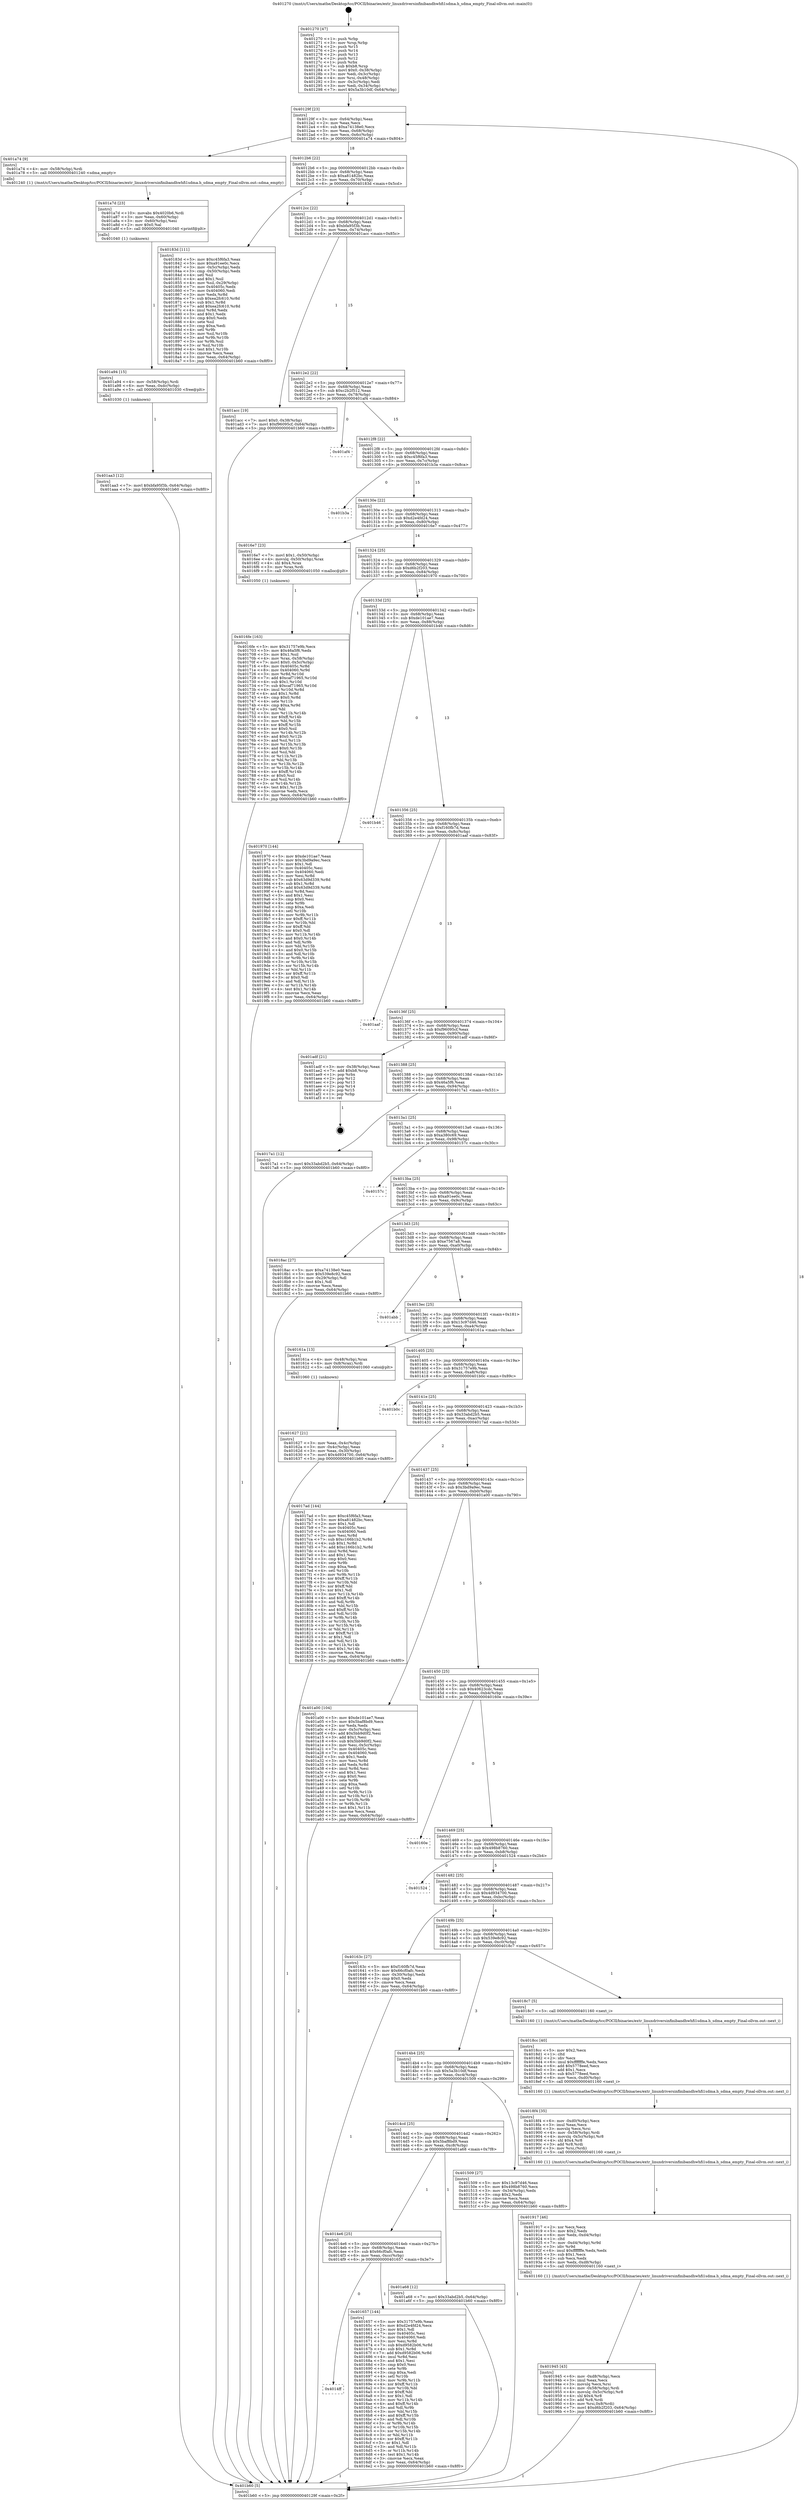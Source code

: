 digraph "0x401270" {
  label = "0x401270 (/mnt/c/Users/mathe/Desktop/tcc/POCII/binaries/extr_linuxdriversinfinibandhwhfi1sdma.h_sdma_empty_Final-ollvm.out::main(0))"
  labelloc = "t"
  node[shape=record]

  Entry [label="",width=0.3,height=0.3,shape=circle,fillcolor=black,style=filled]
  "0x40129f" [label="{
     0x40129f [23]\l
     | [instrs]\l
     &nbsp;&nbsp;0x40129f \<+3\>: mov -0x64(%rbp),%eax\l
     &nbsp;&nbsp;0x4012a2 \<+2\>: mov %eax,%ecx\l
     &nbsp;&nbsp;0x4012a4 \<+6\>: sub $0xa74138e0,%ecx\l
     &nbsp;&nbsp;0x4012aa \<+3\>: mov %eax,-0x68(%rbp)\l
     &nbsp;&nbsp;0x4012ad \<+3\>: mov %ecx,-0x6c(%rbp)\l
     &nbsp;&nbsp;0x4012b0 \<+6\>: je 0000000000401a74 \<main+0x804\>\l
  }"]
  "0x401a74" [label="{
     0x401a74 [9]\l
     | [instrs]\l
     &nbsp;&nbsp;0x401a74 \<+4\>: mov -0x58(%rbp),%rdi\l
     &nbsp;&nbsp;0x401a78 \<+5\>: call 0000000000401240 \<sdma_empty\>\l
     | [calls]\l
     &nbsp;&nbsp;0x401240 \{1\} (/mnt/c/Users/mathe/Desktop/tcc/POCII/binaries/extr_linuxdriversinfinibandhwhfi1sdma.h_sdma_empty_Final-ollvm.out::sdma_empty)\l
  }"]
  "0x4012b6" [label="{
     0x4012b6 [22]\l
     | [instrs]\l
     &nbsp;&nbsp;0x4012b6 \<+5\>: jmp 00000000004012bb \<main+0x4b\>\l
     &nbsp;&nbsp;0x4012bb \<+3\>: mov -0x68(%rbp),%eax\l
     &nbsp;&nbsp;0x4012be \<+5\>: sub $0xa81482bc,%eax\l
     &nbsp;&nbsp;0x4012c3 \<+3\>: mov %eax,-0x70(%rbp)\l
     &nbsp;&nbsp;0x4012c6 \<+6\>: je 000000000040183d \<main+0x5cd\>\l
  }"]
  Exit [label="",width=0.3,height=0.3,shape=circle,fillcolor=black,style=filled,peripheries=2]
  "0x40183d" [label="{
     0x40183d [111]\l
     | [instrs]\l
     &nbsp;&nbsp;0x40183d \<+5\>: mov $0xc45f6fa3,%eax\l
     &nbsp;&nbsp;0x401842 \<+5\>: mov $0xa91ee0c,%ecx\l
     &nbsp;&nbsp;0x401847 \<+3\>: mov -0x5c(%rbp),%edx\l
     &nbsp;&nbsp;0x40184a \<+3\>: cmp -0x50(%rbp),%edx\l
     &nbsp;&nbsp;0x40184d \<+4\>: setl %sil\l
     &nbsp;&nbsp;0x401851 \<+4\>: and $0x1,%sil\l
     &nbsp;&nbsp;0x401855 \<+4\>: mov %sil,-0x29(%rbp)\l
     &nbsp;&nbsp;0x401859 \<+7\>: mov 0x40405c,%edx\l
     &nbsp;&nbsp;0x401860 \<+7\>: mov 0x404060,%edi\l
     &nbsp;&nbsp;0x401867 \<+3\>: mov %edx,%r8d\l
     &nbsp;&nbsp;0x40186a \<+7\>: sub $0xea2fc610,%r8d\l
     &nbsp;&nbsp;0x401871 \<+4\>: sub $0x1,%r8d\l
     &nbsp;&nbsp;0x401875 \<+7\>: add $0xea2fc610,%r8d\l
     &nbsp;&nbsp;0x40187c \<+4\>: imul %r8d,%edx\l
     &nbsp;&nbsp;0x401880 \<+3\>: and $0x1,%edx\l
     &nbsp;&nbsp;0x401883 \<+3\>: cmp $0x0,%edx\l
     &nbsp;&nbsp;0x401886 \<+4\>: sete %sil\l
     &nbsp;&nbsp;0x40188a \<+3\>: cmp $0xa,%edi\l
     &nbsp;&nbsp;0x40188d \<+4\>: setl %r9b\l
     &nbsp;&nbsp;0x401891 \<+3\>: mov %sil,%r10b\l
     &nbsp;&nbsp;0x401894 \<+3\>: and %r9b,%r10b\l
     &nbsp;&nbsp;0x401897 \<+3\>: xor %r9b,%sil\l
     &nbsp;&nbsp;0x40189a \<+3\>: or %sil,%r10b\l
     &nbsp;&nbsp;0x40189d \<+4\>: test $0x1,%r10b\l
     &nbsp;&nbsp;0x4018a1 \<+3\>: cmovne %ecx,%eax\l
     &nbsp;&nbsp;0x4018a4 \<+3\>: mov %eax,-0x64(%rbp)\l
     &nbsp;&nbsp;0x4018a7 \<+5\>: jmp 0000000000401b60 \<main+0x8f0\>\l
  }"]
  "0x4012cc" [label="{
     0x4012cc [22]\l
     | [instrs]\l
     &nbsp;&nbsp;0x4012cc \<+5\>: jmp 00000000004012d1 \<main+0x61\>\l
     &nbsp;&nbsp;0x4012d1 \<+3\>: mov -0x68(%rbp),%eax\l
     &nbsp;&nbsp;0x4012d4 \<+5\>: sub $0xbfa95f3b,%eax\l
     &nbsp;&nbsp;0x4012d9 \<+3\>: mov %eax,-0x74(%rbp)\l
     &nbsp;&nbsp;0x4012dc \<+6\>: je 0000000000401acc \<main+0x85c\>\l
  }"]
  "0x401aa3" [label="{
     0x401aa3 [12]\l
     | [instrs]\l
     &nbsp;&nbsp;0x401aa3 \<+7\>: movl $0xbfa95f3b,-0x64(%rbp)\l
     &nbsp;&nbsp;0x401aaa \<+5\>: jmp 0000000000401b60 \<main+0x8f0\>\l
  }"]
  "0x401acc" [label="{
     0x401acc [19]\l
     | [instrs]\l
     &nbsp;&nbsp;0x401acc \<+7\>: movl $0x0,-0x38(%rbp)\l
     &nbsp;&nbsp;0x401ad3 \<+7\>: movl $0xf96095cf,-0x64(%rbp)\l
     &nbsp;&nbsp;0x401ada \<+5\>: jmp 0000000000401b60 \<main+0x8f0\>\l
  }"]
  "0x4012e2" [label="{
     0x4012e2 [22]\l
     | [instrs]\l
     &nbsp;&nbsp;0x4012e2 \<+5\>: jmp 00000000004012e7 \<main+0x77\>\l
     &nbsp;&nbsp;0x4012e7 \<+3\>: mov -0x68(%rbp),%eax\l
     &nbsp;&nbsp;0x4012ea \<+5\>: sub $0xc2b2f512,%eax\l
     &nbsp;&nbsp;0x4012ef \<+3\>: mov %eax,-0x78(%rbp)\l
     &nbsp;&nbsp;0x4012f2 \<+6\>: je 0000000000401af4 \<main+0x884\>\l
  }"]
  "0x401a94" [label="{
     0x401a94 [15]\l
     | [instrs]\l
     &nbsp;&nbsp;0x401a94 \<+4\>: mov -0x58(%rbp),%rdi\l
     &nbsp;&nbsp;0x401a98 \<+6\>: mov %eax,-0xdc(%rbp)\l
     &nbsp;&nbsp;0x401a9e \<+5\>: call 0000000000401030 \<free@plt\>\l
     | [calls]\l
     &nbsp;&nbsp;0x401030 \{1\} (unknown)\l
  }"]
  "0x401af4" [label="{
     0x401af4\l
  }", style=dashed]
  "0x4012f8" [label="{
     0x4012f8 [22]\l
     | [instrs]\l
     &nbsp;&nbsp;0x4012f8 \<+5\>: jmp 00000000004012fd \<main+0x8d\>\l
     &nbsp;&nbsp;0x4012fd \<+3\>: mov -0x68(%rbp),%eax\l
     &nbsp;&nbsp;0x401300 \<+5\>: sub $0xc45f6fa3,%eax\l
     &nbsp;&nbsp;0x401305 \<+3\>: mov %eax,-0x7c(%rbp)\l
     &nbsp;&nbsp;0x401308 \<+6\>: je 0000000000401b3a \<main+0x8ca\>\l
  }"]
  "0x401a7d" [label="{
     0x401a7d [23]\l
     | [instrs]\l
     &nbsp;&nbsp;0x401a7d \<+10\>: movabs $0x4020b6,%rdi\l
     &nbsp;&nbsp;0x401a87 \<+3\>: mov %eax,-0x60(%rbp)\l
     &nbsp;&nbsp;0x401a8a \<+3\>: mov -0x60(%rbp),%esi\l
     &nbsp;&nbsp;0x401a8d \<+2\>: mov $0x0,%al\l
     &nbsp;&nbsp;0x401a8f \<+5\>: call 0000000000401040 \<printf@plt\>\l
     | [calls]\l
     &nbsp;&nbsp;0x401040 \{1\} (unknown)\l
  }"]
  "0x401b3a" [label="{
     0x401b3a\l
  }", style=dashed]
  "0x40130e" [label="{
     0x40130e [22]\l
     | [instrs]\l
     &nbsp;&nbsp;0x40130e \<+5\>: jmp 0000000000401313 \<main+0xa3\>\l
     &nbsp;&nbsp;0x401313 \<+3\>: mov -0x68(%rbp),%eax\l
     &nbsp;&nbsp;0x401316 \<+5\>: sub $0xd2e4fd24,%eax\l
     &nbsp;&nbsp;0x40131b \<+3\>: mov %eax,-0x80(%rbp)\l
     &nbsp;&nbsp;0x40131e \<+6\>: je 00000000004016e7 \<main+0x477\>\l
  }"]
  "0x401945" [label="{
     0x401945 [43]\l
     | [instrs]\l
     &nbsp;&nbsp;0x401945 \<+6\>: mov -0xd8(%rbp),%ecx\l
     &nbsp;&nbsp;0x40194b \<+3\>: imul %eax,%ecx\l
     &nbsp;&nbsp;0x40194e \<+3\>: movslq %ecx,%rsi\l
     &nbsp;&nbsp;0x401951 \<+4\>: mov -0x58(%rbp),%rdi\l
     &nbsp;&nbsp;0x401955 \<+4\>: movslq -0x5c(%rbp),%r8\l
     &nbsp;&nbsp;0x401959 \<+4\>: shl $0x4,%r8\l
     &nbsp;&nbsp;0x40195d \<+3\>: add %r8,%rdi\l
     &nbsp;&nbsp;0x401960 \<+4\>: mov %rsi,0x8(%rdi)\l
     &nbsp;&nbsp;0x401964 \<+7\>: movl $0xd6b2f203,-0x64(%rbp)\l
     &nbsp;&nbsp;0x40196b \<+5\>: jmp 0000000000401b60 \<main+0x8f0\>\l
  }"]
  "0x4016e7" [label="{
     0x4016e7 [23]\l
     | [instrs]\l
     &nbsp;&nbsp;0x4016e7 \<+7\>: movl $0x1,-0x50(%rbp)\l
     &nbsp;&nbsp;0x4016ee \<+4\>: movslq -0x50(%rbp),%rax\l
     &nbsp;&nbsp;0x4016f2 \<+4\>: shl $0x4,%rax\l
     &nbsp;&nbsp;0x4016f6 \<+3\>: mov %rax,%rdi\l
     &nbsp;&nbsp;0x4016f9 \<+5\>: call 0000000000401050 \<malloc@plt\>\l
     | [calls]\l
     &nbsp;&nbsp;0x401050 \{1\} (unknown)\l
  }"]
  "0x401324" [label="{
     0x401324 [25]\l
     | [instrs]\l
     &nbsp;&nbsp;0x401324 \<+5\>: jmp 0000000000401329 \<main+0xb9\>\l
     &nbsp;&nbsp;0x401329 \<+3\>: mov -0x68(%rbp),%eax\l
     &nbsp;&nbsp;0x40132c \<+5\>: sub $0xd6b2f203,%eax\l
     &nbsp;&nbsp;0x401331 \<+6\>: mov %eax,-0x84(%rbp)\l
     &nbsp;&nbsp;0x401337 \<+6\>: je 0000000000401970 \<main+0x700\>\l
  }"]
  "0x401917" [label="{
     0x401917 [46]\l
     | [instrs]\l
     &nbsp;&nbsp;0x401917 \<+2\>: xor %ecx,%ecx\l
     &nbsp;&nbsp;0x401919 \<+5\>: mov $0x2,%edx\l
     &nbsp;&nbsp;0x40191e \<+6\>: mov %edx,-0xd4(%rbp)\l
     &nbsp;&nbsp;0x401924 \<+1\>: cltd\l
     &nbsp;&nbsp;0x401925 \<+7\>: mov -0xd4(%rbp),%r9d\l
     &nbsp;&nbsp;0x40192c \<+3\>: idiv %r9d\l
     &nbsp;&nbsp;0x40192f \<+6\>: imul $0xfffffffe,%edx,%edx\l
     &nbsp;&nbsp;0x401935 \<+3\>: sub $0x1,%ecx\l
     &nbsp;&nbsp;0x401938 \<+2\>: sub %ecx,%edx\l
     &nbsp;&nbsp;0x40193a \<+6\>: mov %edx,-0xd8(%rbp)\l
     &nbsp;&nbsp;0x401940 \<+5\>: call 0000000000401160 \<next_i\>\l
     | [calls]\l
     &nbsp;&nbsp;0x401160 \{1\} (/mnt/c/Users/mathe/Desktop/tcc/POCII/binaries/extr_linuxdriversinfinibandhwhfi1sdma.h_sdma_empty_Final-ollvm.out::next_i)\l
  }"]
  "0x401970" [label="{
     0x401970 [144]\l
     | [instrs]\l
     &nbsp;&nbsp;0x401970 \<+5\>: mov $0xde101ae7,%eax\l
     &nbsp;&nbsp;0x401975 \<+5\>: mov $0x3bd9a9ec,%ecx\l
     &nbsp;&nbsp;0x40197a \<+2\>: mov $0x1,%dl\l
     &nbsp;&nbsp;0x40197c \<+7\>: mov 0x40405c,%esi\l
     &nbsp;&nbsp;0x401983 \<+7\>: mov 0x404060,%edi\l
     &nbsp;&nbsp;0x40198a \<+3\>: mov %esi,%r8d\l
     &nbsp;&nbsp;0x40198d \<+7\>: sub $0x63d9d339,%r8d\l
     &nbsp;&nbsp;0x401994 \<+4\>: sub $0x1,%r8d\l
     &nbsp;&nbsp;0x401998 \<+7\>: add $0x63d9d339,%r8d\l
     &nbsp;&nbsp;0x40199f \<+4\>: imul %r8d,%esi\l
     &nbsp;&nbsp;0x4019a3 \<+3\>: and $0x1,%esi\l
     &nbsp;&nbsp;0x4019a6 \<+3\>: cmp $0x0,%esi\l
     &nbsp;&nbsp;0x4019a9 \<+4\>: sete %r9b\l
     &nbsp;&nbsp;0x4019ad \<+3\>: cmp $0xa,%edi\l
     &nbsp;&nbsp;0x4019b0 \<+4\>: setl %r10b\l
     &nbsp;&nbsp;0x4019b4 \<+3\>: mov %r9b,%r11b\l
     &nbsp;&nbsp;0x4019b7 \<+4\>: xor $0xff,%r11b\l
     &nbsp;&nbsp;0x4019bb \<+3\>: mov %r10b,%bl\l
     &nbsp;&nbsp;0x4019be \<+3\>: xor $0xff,%bl\l
     &nbsp;&nbsp;0x4019c1 \<+3\>: xor $0x0,%dl\l
     &nbsp;&nbsp;0x4019c4 \<+3\>: mov %r11b,%r14b\l
     &nbsp;&nbsp;0x4019c7 \<+4\>: and $0x0,%r14b\l
     &nbsp;&nbsp;0x4019cb \<+3\>: and %dl,%r9b\l
     &nbsp;&nbsp;0x4019ce \<+3\>: mov %bl,%r15b\l
     &nbsp;&nbsp;0x4019d1 \<+4\>: and $0x0,%r15b\l
     &nbsp;&nbsp;0x4019d5 \<+3\>: and %dl,%r10b\l
     &nbsp;&nbsp;0x4019d8 \<+3\>: or %r9b,%r14b\l
     &nbsp;&nbsp;0x4019db \<+3\>: or %r10b,%r15b\l
     &nbsp;&nbsp;0x4019de \<+3\>: xor %r15b,%r14b\l
     &nbsp;&nbsp;0x4019e1 \<+3\>: or %bl,%r11b\l
     &nbsp;&nbsp;0x4019e4 \<+4\>: xor $0xff,%r11b\l
     &nbsp;&nbsp;0x4019e8 \<+3\>: or $0x0,%dl\l
     &nbsp;&nbsp;0x4019eb \<+3\>: and %dl,%r11b\l
     &nbsp;&nbsp;0x4019ee \<+3\>: or %r11b,%r14b\l
     &nbsp;&nbsp;0x4019f1 \<+4\>: test $0x1,%r14b\l
     &nbsp;&nbsp;0x4019f5 \<+3\>: cmovne %ecx,%eax\l
     &nbsp;&nbsp;0x4019f8 \<+3\>: mov %eax,-0x64(%rbp)\l
     &nbsp;&nbsp;0x4019fb \<+5\>: jmp 0000000000401b60 \<main+0x8f0\>\l
  }"]
  "0x40133d" [label="{
     0x40133d [25]\l
     | [instrs]\l
     &nbsp;&nbsp;0x40133d \<+5\>: jmp 0000000000401342 \<main+0xd2\>\l
     &nbsp;&nbsp;0x401342 \<+3\>: mov -0x68(%rbp),%eax\l
     &nbsp;&nbsp;0x401345 \<+5\>: sub $0xde101ae7,%eax\l
     &nbsp;&nbsp;0x40134a \<+6\>: mov %eax,-0x88(%rbp)\l
     &nbsp;&nbsp;0x401350 \<+6\>: je 0000000000401b46 \<main+0x8d6\>\l
  }"]
  "0x4018f4" [label="{
     0x4018f4 [35]\l
     | [instrs]\l
     &nbsp;&nbsp;0x4018f4 \<+6\>: mov -0xd0(%rbp),%ecx\l
     &nbsp;&nbsp;0x4018fa \<+3\>: imul %eax,%ecx\l
     &nbsp;&nbsp;0x4018fd \<+3\>: movslq %ecx,%rsi\l
     &nbsp;&nbsp;0x401900 \<+4\>: mov -0x58(%rbp),%rdi\l
     &nbsp;&nbsp;0x401904 \<+4\>: movslq -0x5c(%rbp),%r8\l
     &nbsp;&nbsp;0x401908 \<+4\>: shl $0x4,%r8\l
     &nbsp;&nbsp;0x40190c \<+3\>: add %r8,%rdi\l
     &nbsp;&nbsp;0x40190f \<+3\>: mov %rsi,(%rdi)\l
     &nbsp;&nbsp;0x401912 \<+5\>: call 0000000000401160 \<next_i\>\l
     | [calls]\l
     &nbsp;&nbsp;0x401160 \{1\} (/mnt/c/Users/mathe/Desktop/tcc/POCII/binaries/extr_linuxdriversinfinibandhwhfi1sdma.h_sdma_empty_Final-ollvm.out::next_i)\l
  }"]
  "0x401b46" [label="{
     0x401b46\l
  }", style=dashed]
  "0x401356" [label="{
     0x401356 [25]\l
     | [instrs]\l
     &nbsp;&nbsp;0x401356 \<+5\>: jmp 000000000040135b \<main+0xeb\>\l
     &nbsp;&nbsp;0x40135b \<+3\>: mov -0x68(%rbp),%eax\l
     &nbsp;&nbsp;0x40135e \<+5\>: sub $0xf160fb7d,%eax\l
     &nbsp;&nbsp;0x401363 \<+6\>: mov %eax,-0x8c(%rbp)\l
     &nbsp;&nbsp;0x401369 \<+6\>: je 0000000000401aaf \<main+0x83f\>\l
  }"]
  "0x4018cc" [label="{
     0x4018cc [40]\l
     | [instrs]\l
     &nbsp;&nbsp;0x4018cc \<+5\>: mov $0x2,%ecx\l
     &nbsp;&nbsp;0x4018d1 \<+1\>: cltd\l
     &nbsp;&nbsp;0x4018d2 \<+2\>: idiv %ecx\l
     &nbsp;&nbsp;0x4018d4 \<+6\>: imul $0xfffffffe,%edx,%ecx\l
     &nbsp;&nbsp;0x4018da \<+6\>: add $0x5778eed,%ecx\l
     &nbsp;&nbsp;0x4018e0 \<+3\>: add $0x1,%ecx\l
     &nbsp;&nbsp;0x4018e3 \<+6\>: sub $0x5778eed,%ecx\l
     &nbsp;&nbsp;0x4018e9 \<+6\>: mov %ecx,-0xd0(%rbp)\l
     &nbsp;&nbsp;0x4018ef \<+5\>: call 0000000000401160 \<next_i\>\l
     | [calls]\l
     &nbsp;&nbsp;0x401160 \{1\} (/mnt/c/Users/mathe/Desktop/tcc/POCII/binaries/extr_linuxdriversinfinibandhwhfi1sdma.h_sdma_empty_Final-ollvm.out::next_i)\l
  }"]
  "0x401aaf" [label="{
     0x401aaf\l
  }", style=dashed]
  "0x40136f" [label="{
     0x40136f [25]\l
     | [instrs]\l
     &nbsp;&nbsp;0x40136f \<+5\>: jmp 0000000000401374 \<main+0x104\>\l
     &nbsp;&nbsp;0x401374 \<+3\>: mov -0x68(%rbp),%eax\l
     &nbsp;&nbsp;0x401377 \<+5\>: sub $0xf96095cf,%eax\l
     &nbsp;&nbsp;0x40137c \<+6\>: mov %eax,-0x90(%rbp)\l
     &nbsp;&nbsp;0x401382 \<+6\>: je 0000000000401adf \<main+0x86f\>\l
  }"]
  "0x4016fe" [label="{
     0x4016fe [163]\l
     | [instrs]\l
     &nbsp;&nbsp;0x4016fe \<+5\>: mov $0x31757e9b,%ecx\l
     &nbsp;&nbsp;0x401703 \<+5\>: mov $0x46a5f6,%edx\l
     &nbsp;&nbsp;0x401708 \<+3\>: mov $0x1,%sil\l
     &nbsp;&nbsp;0x40170b \<+4\>: mov %rax,-0x58(%rbp)\l
     &nbsp;&nbsp;0x40170f \<+7\>: movl $0x0,-0x5c(%rbp)\l
     &nbsp;&nbsp;0x401716 \<+8\>: mov 0x40405c,%r8d\l
     &nbsp;&nbsp;0x40171e \<+8\>: mov 0x404060,%r9d\l
     &nbsp;&nbsp;0x401726 \<+3\>: mov %r8d,%r10d\l
     &nbsp;&nbsp;0x401729 \<+7\>: add $0xcaf71965,%r10d\l
     &nbsp;&nbsp;0x401730 \<+4\>: sub $0x1,%r10d\l
     &nbsp;&nbsp;0x401734 \<+7\>: sub $0xcaf71965,%r10d\l
     &nbsp;&nbsp;0x40173b \<+4\>: imul %r10d,%r8d\l
     &nbsp;&nbsp;0x40173f \<+4\>: and $0x1,%r8d\l
     &nbsp;&nbsp;0x401743 \<+4\>: cmp $0x0,%r8d\l
     &nbsp;&nbsp;0x401747 \<+4\>: sete %r11b\l
     &nbsp;&nbsp;0x40174b \<+4\>: cmp $0xa,%r9d\l
     &nbsp;&nbsp;0x40174f \<+3\>: setl %bl\l
     &nbsp;&nbsp;0x401752 \<+3\>: mov %r11b,%r14b\l
     &nbsp;&nbsp;0x401755 \<+4\>: xor $0xff,%r14b\l
     &nbsp;&nbsp;0x401759 \<+3\>: mov %bl,%r15b\l
     &nbsp;&nbsp;0x40175c \<+4\>: xor $0xff,%r15b\l
     &nbsp;&nbsp;0x401760 \<+4\>: xor $0x0,%sil\l
     &nbsp;&nbsp;0x401764 \<+3\>: mov %r14b,%r12b\l
     &nbsp;&nbsp;0x401767 \<+4\>: and $0x0,%r12b\l
     &nbsp;&nbsp;0x40176b \<+3\>: and %sil,%r11b\l
     &nbsp;&nbsp;0x40176e \<+3\>: mov %r15b,%r13b\l
     &nbsp;&nbsp;0x401771 \<+4\>: and $0x0,%r13b\l
     &nbsp;&nbsp;0x401775 \<+3\>: and %sil,%bl\l
     &nbsp;&nbsp;0x401778 \<+3\>: or %r11b,%r12b\l
     &nbsp;&nbsp;0x40177b \<+3\>: or %bl,%r13b\l
     &nbsp;&nbsp;0x40177e \<+3\>: xor %r13b,%r12b\l
     &nbsp;&nbsp;0x401781 \<+3\>: or %r15b,%r14b\l
     &nbsp;&nbsp;0x401784 \<+4\>: xor $0xff,%r14b\l
     &nbsp;&nbsp;0x401788 \<+4\>: or $0x0,%sil\l
     &nbsp;&nbsp;0x40178c \<+3\>: and %sil,%r14b\l
     &nbsp;&nbsp;0x40178f \<+3\>: or %r14b,%r12b\l
     &nbsp;&nbsp;0x401792 \<+4\>: test $0x1,%r12b\l
     &nbsp;&nbsp;0x401796 \<+3\>: cmovne %edx,%ecx\l
     &nbsp;&nbsp;0x401799 \<+3\>: mov %ecx,-0x64(%rbp)\l
     &nbsp;&nbsp;0x40179c \<+5\>: jmp 0000000000401b60 \<main+0x8f0\>\l
  }"]
  "0x401adf" [label="{
     0x401adf [21]\l
     | [instrs]\l
     &nbsp;&nbsp;0x401adf \<+3\>: mov -0x38(%rbp),%eax\l
     &nbsp;&nbsp;0x401ae2 \<+7\>: add $0xb8,%rsp\l
     &nbsp;&nbsp;0x401ae9 \<+1\>: pop %rbx\l
     &nbsp;&nbsp;0x401aea \<+2\>: pop %r12\l
     &nbsp;&nbsp;0x401aec \<+2\>: pop %r13\l
     &nbsp;&nbsp;0x401aee \<+2\>: pop %r14\l
     &nbsp;&nbsp;0x401af0 \<+2\>: pop %r15\l
     &nbsp;&nbsp;0x401af2 \<+1\>: pop %rbp\l
     &nbsp;&nbsp;0x401af3 \<+1\>: ret\l
  }"]
  "0x401388" [label="{
     0x401388 [25]\l
     | [instrs]\l
     &nbsp;&nbsp;0x401388 \<+5\>: jmp 000000000040138d \<main+0x11d\>\l
     &nbsp;&nbsp;0x40138d \<+3\>: mov -0x68(%rbp),%eax\l
     &nbsp;&nbsp;0x401390 \<+5\>: sub $0x46a5f6,%eax\l
     &nbsp;&nbsp;0x401395 \<+6\>: mov %eax,-0x94(%rbp)\l
     &nbsp;&nbsp;0x40139b \<+6\>: je 00000000004017a1 \<main+0x531\>\l
  }"]
  "0x4014ff" [label="{
     0x4014ff\l
  }", style=dashed]
  "0x4017a1" [label="{
     0x4017a1 [12]\l
     | [instrs]\l
     &nbsp;&nbsp;0x4017a1 \<+7\>: movl $0x33abd2b5,-0x64(%rbp)\l
     &nbsp;&nbsp;0x4017a8 \<+5\>: jmp 0000000000401b60 \<main+0x8f0\>\l
  }"]
  "0x4013a1" [label="{
     0x4013a1 [25]\l
     | [instrs]\l
     &nbsp;&nbsp;0x4013a1 \<+5\>: jmp 00000000004013a6 \<main+0x136\>\l
     &nbsp;&nbsp;0x4013a6 \<+3\>: mov -0x68(%rbp),%eax\l
     &nbsp;&nbsp;0x4013a9 \<+5\>: sub $0xa380c69,%eax\l
     &nbsp;&nbsp;0x4013ae \<+6\>: mov %eax,-0x98(%rbp)\l
     &nbsp;&nbsp;0x4013b4 \<+6\>: je 000000000040157c \<main+0x30c\>\l
  }"]
  "0x401657" [label="{
     0x401657 [144]\l
     | [instrs]\l
     &nbsp;&nbsp;0x401657 \<+5\>: mov $0x31757e9b,%eax\l
     &nbsp;&nbsp;0x40165c \<+5\>: mov $0xd2e4fd24,%ecx\l
     &nbsp;&nbsp;0x401661 \<+2\>: mov $0x1,%dl\l
     &nbsp;&nbsp;0x401663 \<+7\>: mov 0x40405c,%esi\l
     &nbsp;&nbsp;0x40166a \<+7\>: mov 0x404060,%edi\l
     &nbsp;&nbsp;0x401671 \<+3\>: mov %esi,%r8d\l
     &nbsp;&nbsp;0x401674 \<+7\>: sub $0xd9582b06,%r8d\l
     &nbsp;&nbsp;0x40167b \<+4\>: sub $0x1,%r8d\l
     &nbsp;&nbsp;0x40167f \<+7\>: add $0xd9582b06,%r8d\l
     &nbsp;&nbsp;0x401686 \<+4\>: imul %r8d,%esi\l
     &nbsp;&nbsp;0x40168a \<+3\>: and $0x1,%esi\l
     &nbsp;&nbsp;0x40168d \<+3\>: cmp $0x0,%esi\l
     &nbsp;&nbsp;0x401690 \<+4\>: sete %r9b\l
     &nbsp;&nbsp;0x401694 \<+3\>: cmp $0xa,%edi\l
     &nbsp;&nbsp;0x401697 \<+4\>: setl %r10b\l
     &nbsp;&nbsp;0x40169b \<+3\>: mov %r9b,%r11b\l
     &nbsp;&nbsp;0x40169e \<+4\>: xor $0xff,%r11b\l
     &nbsp;&nbsp;0x4016a2 \<+3\>: mov %r10b,%bl\l
     &nbsp;&nbsp;0x4016a5 \<+3\>: xor $0xff,%bl\l
     &nbsp;&nbsp;0x4016a8 \<+3\>: xor $0x1,%dl\l
     &nbsp;&nbsp;0x4016ab \<+3\>: mov %r11b,%r14b\l
     &nbsp;&nbsp;0x4016ae \<+4\>: and $0xff,%r14b\l
     &nbsp;&nbsp;0x4016b2 \<+3\>: and %dl,%r9b\l
     &nbsp;&nbsp;0x4016b5 \<+3\>: mov %bl,%r15b\l
     &nbsp;&nbsp;0x4016b8 \<+4\>: and $0xff,%r15b\l
     &nbsp;&nbsp;0x4016bc \<+3\>: and %dl,%r10b\l
     &nbsp;&nbsp;0x4016bf \<+3\>: or %r9b,%r14b\l
     &nbsp;&nbsp;0x4016c2 \<+3\>: or %r10b,%r15b\l
     &nbsp;&nbsp;0x4016c5 \<+3\>: xor %r15b,%r14b\l
     &nbsp;&nbsp;0x4016c8 \<+3\>: or %bl,%r11b\l
     &nbsp;&nbsp;0x4016cb \<+4\>: xor $0xff,%r11b\l
     &nbsp;&nbsp;0x4016cf \<+3\>: or $0x1,%dl\l
     &nbsp;&nbsp;0x4016d2 \<+3\>: and %dl,%r11b\l
     &nbsp;&nbsp;0x4016d5 \<+3\>: or %r11b,%r14b\l
     &nbsp;&nbsp;0x4016d8 \<+4\>: test $0x1,%r14b\l
     &nbsp;&nbsp;0x4016dc \<+3\>: cmovne %ecx,%eax\l
     &nbsp;&nbsp;0x4016df \<+3\>: mov %eax,-0x64(%rbp)\l
     &nbsp;&nbsp;0x4016e2 \<+5\>: jmp 0000000000401b60 \<main+0x8f0\>\l
  }"]
  "0x40157c" [label="{
     0x40157c\l
  }", style=dashed]
  "0x4013ba" [label="{
     0x4013ba [25]\l
     | [instrs]\l
     &nbsp;&nbsp;0x4013ba \<+5\>: jmp 00000000004013bf \<main+0x14f\>\l
     &nbsp;&nbsp;0x4013bf \<+3\>: mov -0x68(%rbp),%eax\l
     &nbsp;&nbsp;0x4013c2 \<+5\>: sub $0xa91ee0c,%eax\l
     &nbsp;&nbsp;0x4013c7 \<+6\>: mov %eax,-0x9c(%rbp)\l
     &nbsp;&nbsp;0x4013cd \<+6\>: je 00000000004018ac \<main+0x63c\>\l
  }"]
  "0x4014e6" [label="{
     0x4014e6 [25]\l
     | [instrs]\l
     &nbsp;&nbsp;0x4014e6 \<+5\>: jmp 00000000004014eb \<main+0x27b\>\l
     &nbsp;&nbsp;0x4014eb \<+3\>: mov -0x68(%rbp),%eax\l
     &nbsp;&nbsp;0x4014ee \<+5\>: sub $0x66cf0afc,%eax\l
     &nbsp;&nbsp;0x4014f3 \<+6\>: mov %eax,-0xcc(%rbp)\l
     &nbsp;&nbsp;0x4014f9 \<+6\>: je 0000000000401657 \<main+0x3e7\>\l
  }"]
  "0x4018ac" [label="{
     0x4018ac [27]\l
     | [instrs]\l
     &nbsp;&nbsp;0x4018ac \<+5\>: mov $0xa74138e0,%eax\l
     &nbsp;&nbsp;0x4018b1 \<+5\>: mov $0x539e8c92,%ecx\l
     &nbsp;&nbsp;0x4018b6 \<+3\>: mov -0x29(%rbp),%dl\l
     &nbsp;&nbsp;0x4018b9 \<+3\>: test $0x1,%dl\l
     &nbsp;&nbsp;0x4018bc \<+3\>: cmovne %ecx,%eax\l
     &nbsp;&nbsp;0x4018bf \<+3\>: mov %eax,-0x64(%rbp)\l
     &nbsp;&nbsp;0x4018c2 \<+5\>: jmp 0000000000401b60 \<main+0x8f0\>\l
  }"]
  "0x4013d3" [label="{
     0x4013d3 [25]\l
     | [instrs]\l
     &nbsp;&nbsp;0x4013d3 \<+5\>: jmp 00000000004013d8 \<main+0x168\>\l
     &nbsp;&nbsp;0x4013d8 \<+3\>: mov -0x68(%rbp),%eax\l
     &nbsp;&nbsp;0x4013db \<+5\>: sub $0xe7567a8,%eax\l
     &nbsp;&nbsp;0x4013e0 \<+6\>: mov %eax,-0xa0(%rbp)\l
     &nbsp;&nbsp;0x4013e6 \<+6\>: je 0000000000401abb \<main+0x84b\>\l
  }"]
  "0x401a68" [label="{
     0x401a68 [12]\l
     | [instrs]\l
     &nbsp;&nbsp;0x401a68 \<+7\>: movl $0x33abd2b5,-0x64(%rbp)\l
     &nbsp;&nbsp;0x401a6f \<+5\>: jmp 0000000000401b60 \<main+0x8f0\>\l
  }"]
  "0x401abb" [label="{
     0x401abb\l
  }", style=dashed]
  "0x4013ec" [label="{
     0x4013ec [25]\l
     | [instrs]\l
     &nbsp;&nbsp;0x4013ec \<+5\>: jmp 00000000004013f1 \<main+0x181\>\l
     &nbsp;&nbsp;0x4013f1 \<+3\>: mov -0x68(%rbp),%eax\l
     &nbsp;&nbsp;0x4013f4 \<+5\>: sub $0x13c97d46,%eax\l
     &nbsp;&nbsp;0x4013f9 \<+6\>: mov %eax,-0xa4(%rbp)\l
     &nbsp;&nbsp;0x4013ff \<+6\>: je 000000000040161a \<main+0x3aa\>\l
  }"]
  "0x401627" [label="{
     0x401627 [21]\l
     | [instrs]\l
     &nbsp;&nbsp;0x401627 \<+3\>: mov %eax,-0x4c(%rbp)\l
     &nbsp;&nbsp;0x40162a \<+3\>: mov -0x4c(%rbp),%eax\l
     &nbsp;&nbsp;0x40162d \<+3\>: mov %eax,-0x30(%rbp)\l
     &nbsp;&nbsp;0x401630 \<+7\>: movl $0x4d934700,-0x64(%rbp)\l
     &nbsp;&nbsp;0x401637 \<+5\>: jmp 0000000000401b60 \<main+0x8f0\>\l
  }"]
  "0x40161a" [label="{
     0x40161a [13]\l
     | [instrs]\l
     &nbsp;&nbsp;0x40161a \<+4\>: mov -0x48(%rbp),%rax\l
     &nbsp;&nbsp;0x40161e \<+4\>: mov 0x8(%rax),%rdi\l
     &nbsp;&nbsp;0x401622 \<+5\>: call 0000000000401060 \<atoi@plt\>\l
     | [calls]\l
     &nbsp;&nbsp;0x401060 \{1\} (unknown)\l
  }"]
  "0x401405" [label="{
     0x401405 [25]\l
     | [instrs]\l
     &nbsp;&nbsp;0x401405 \<+5\>: jmp 000000000040140a \<main+0x19a\>\l
     &nbsp;&nbsp;0x40140a \<+3\>: mov -0x68(%rbp),%eax\l
     &nbsp;&nbsp;0x40140d \<+5\>: sub $0x31757e9b,%eax\l
     &nbsp;&nbsp;0x401412 \<+6\>: mov %eax,-0xa8(%rbp)\l
     &nbsp;&nbsp;0x401418 \<+6\>: je 0000000000401b0c \<main+0x89c\>\l
  }"]
  "0x401270" [label="{
     0x401270 [47]\l
     | [instrs]\l
     &nbsp;&nbsp;0x401270 \<+1\>: push %rbp\l
     &nbsp;&nbsp;0x401271 \<+3\>: mov %rsp,%rbp\l
     &nbsp;&nbsp;0x401274 \<+2\>: push %r15\l
     &nbsp;&nbsp;0x401276 \<+2\>: push %r14\l
     &nbsp;&nbsp;0x401278 \<+2\>: push %r13\l
     &nbsp;&nbsp;0x40127a \<+2\>: push %r12\l
     &nbsp;&nbsp;0x40127c \<+1\>: push %rbx\l
     &nbsp;&nbsp;0x40127d \<+7\>: sub $0xb8,%rsp\l
     &nbsp;&nbsp;0x401284 \<+7\>: movl $0x0,-0x38(%rbp)\l
     &nbsp;&nbsp;0x40128b \<+3\>: mov %edi,-0x3c(%rbp)\l
     &nbsp;&nbsp;0x40128e \<+4\>: mov %rsi,-0x48(%rbp)\l
     &nbsp;&nbsp;0x401292 \<+3\>: mov -0x3c(%rbp),%edi\l
     &nbsp;&nbsp;0x401295 \<+3\>: mov %edi,-0x34(%rbp)\l
     &nbsp;&nbsp;0x401298 \<+7\>: movl $0x5a3b10df,-0x64(%rbp)\l
  }"]
  "0x401b0c" [label="{
     0x401b0c\l
  }", style=dashed]
  "0x40141e" [label="{
     0x40141e [25]\l
     | [instrs]\l
     &nbsp;&nbsp;0x40141e \<+5\>: jmp 0000000000401423 \<main+0x1b3\>\l
     &nbsp;&nbsp;0x401423 \<+3\>: mov -0x68(%rbp),%eax\l
     &nbsp;&nbsp;0x401426 \<+5\>: sub $0x33abd2b5,%eax\l
     &nbsp;&nbsp;0x40142b \<+6\>: mov %eax,-0xac(%rbp)\l
     &nbsp;&nbsp;0x401431 \<+6\>: je 00000000004017ad \<main+0x53d\>\l
  }"]
  "0x401b60" [label="{
     0x401b60 [5]\l
     | [instrs]\l
     &nbsp;&nbsp;0x401b60 \<+5\>: jmp 000000000040129f \<main+0x2f\>\l
  }"]
  "0x4017ad" [label="{
     0x4017ad [144]\l
     | [instrs]\l
     &nbsp;&nbsp;0x4017ad \<+5\>: mov $0xc45f6fa3,%eax\l
     &nbsp;&nbsp;0x4017b2 \<+5\>: mov $0xa81482bc,%ecx\l
     &nbsp;&nbsp;0x4017b7 \<+2\>: mov $0x1,%dl\l
     &nbsp;&nbsp;0x4017b9 \<+7\>: mov 0x40405c,%esi\l
     &nbsp;&nbsp;0x4017c0 \<+7\>: mov 0x404060,%edi\l
     &nbsp;&nbsp;0x4017c7 \<+3\>: mov %esi,%r8d\l
     &nbsp;&nbsp;0x4017ca \<+7\>: sub $0xc166b1b2,%r8d\l
     &nbsp;&nbsp;0x4017d1 \<+4\>: sub $0x1,%r8d\l
     &nbsp;&nbsp;0x4017d5 \<+7\>: add $0xc166b1b2,%r8d\l
     &nbsp;&nbsp;0x4017dc \<+4\>: imul %r8d,%esi\l
     &nbsp;&nbsp;0x4017e0 \<+3\>: and $0x1,%esi\l
     &nbsp;&nbsp;0x4017e3 \<+3\>: cmp $0x0,%esi\l
     &nbsp;&nbsp;0x4017e6 \<+4\>: sete %r9b\l
     &nbsp;&nbsp;0x4017ea \<+3\>: cmp $0xa,%edi\l
     &nbsp;&nbsp;0x4017ed \<+4\>: setl %r10b\l
     &nbsp;&nbsp;0x4017f1 \<+3\>: mov %r9b,%r11b\l
     &nbsp;&nbsp;0x4017f4 \<+4\>: xor $0xff,%r11b\l
     &nbsp;&nbsp;0x4017f8 \<+3\>: mov %r10b,%bl\l
     &nbsp;&nbsp;0x4017fb \<+3\>: xor $0xff,%bl\l
     &nbsp;&nbsp;0x4017fe \<+3\>: xor $0x1,%dl\l
     &nbsp;&nbsp;0x401801 \<+3\>: mov %r11b,%r14b\l
     &nbsp;&nbsp;0x401804 \<+4\>: and $0xff,%r14b\l
     &nbsp;&nbsp;0x401808 \<+3\>: and %dl,%r9b\l
     &nbsp;&nbsp;0x40180b \<+3\>: mov %bl,%r15b\l
     &nbsp;&nbsp;0x40180e \<+4\>: and $0xff,%r15b\l
     &nbsp;&nbsp;0x401812 \<+3\>: and %dl,%r10b\l
     &nbsp;&nbsp;0x401815 \<+3\>: or %r9b,%r14b\l
     &nbsp;&nbsp;0x401818 \<+3\>: or %r10b,%r15b\l
     &nbsp;&nbsp;0x40181b \<+3\>: xor %r15b,%r14b\l
     &nbsp;&nbsp;0x40181e \<+3\>: or %bl,%r11b\l
     &nbsp;&nbsp;0x401821 \<+4\>: xor $0xff,%r11b\l
     &nbsp;&nbsp;0x401825 \<+3\>: or $0x1,%dl\l
     &nbsp;&nbsp;0x401828 \<+3\>: and %dl,%r11b\l
     &nbsp;&nbsp;0x40182b \<+3\>: or %r11b,%r14b\l
     &nbsp;&nbsp;0x40182e \<+4\>: test $0x1,%r14b\l
     &nbsp;&nbsp;0x401832 \<+3\>: cmovne %ecx,%eax\l
     &nbsp;&nbsp;0x401835 \<+3\>: mov %eax,-0x64(%rbp)\l
     &nbsp;&nbsp;0x401838 \<+5\>: jmp 0000000000401b60 \<main+0x8f0\>\l
  }"]
  "0x401437" [label="{
     0x401437 [25]\l
     | [instrs]\l
     &nbsp;&nbsp;0x401437 \<+5\>: jmp 000000000040143c \<main+0x1cc\>\l
     &nbsp;&nbsp;0x40143c \<+3\>: mov -0x68(%rbp),%eax\l
     &nbsp;&nbsp;0x40143f \<+5\>: sub $0x3bd9a9ec,%eax\l
     &nbsp;&nbsp;0x401444 \<+6\>: mov %eax,-0xb0(%rbp)\l
     &nbsp;&nbsp;0x40144a \<+6\>: je 0000000000401a00 \<main+0x790\>\l
  }"]
  "0x4014cd" [label="{
     0x4014cd [25]\l
     | [instrs]\l
     &nbsp;&nbsp;0x4014cd \<+5\>: jmp 00000000004014d2 \<main+0x262\>\l
     &nbsp;&nbsp;0x4014d2 \<+3\>: mov -0x68(%rbp),%eax\l
     &nbsp;&nbsp;0x4014d5 \<+5\>: sub $0x5baf8bd9,%eax\l
     &nbsp;&nbsp;0x4014da \<+6\>: mov %eax,-0xc8(%rbp)\l
     &nbsp;&nbsp;0x4014e0 \<+6\>: je 0000000000401a68 \<main+0x7f8\>\l
  }"]
  "0x401a00" [label="{
     0x401a00 [104]\l
     | [instrs]\l
     &nbsp;&nbsp;0x401a00 \<+5\>: mov $0xde101ae7,%eax\l
     &nbsp;&nbsp;0x401a05 \<+5\>: mov $0x5baf8bd9,%ecx\l
     &nbsp;&nbsp;0x401a0a \<+2\>: xor %edx,%edx\l
     &nbsp;&nbsp;0x401a0c \<+3\>: mov -0x5c(%rbp),%esi\l
     &nbsp;&nbsp;0x401a0f \<+6\>: add $0x5bb9d0f2,%esi\l
     &nbsp;&nbsp;0x401a15 \<+3\>: add $0x1,%esi\l
     &nbsp;&nbsp;0x401a18 \<+6\>: sub $0x5bb9d0f2,%esi\l
     &nbsp;&nbsp;0x401a1e \<+3\>: mov %esi,-0x5c(%rbp)\l
     &nbsp;&nbsp;0x401a21 \<+7\>: mov 0x40405c,%esi\l
     &nbsp;&nbsp;0x401a28 \<+7\>: mov 0x404060,%edi\l
     &nbsp;&nbsp;0x401a2f \<+3\>: sub $0x1,%edx\l
     &nbsp;&nbsp;0x401a32 \<+3\>: mov %esi,%r8d\l
     &nbsp;&nbsp;0x401a35 \<+3\>: add %edx,%r8d\l
     &nbsp;&nbsp;0x401a38 \<+4\>: imul %r8d,%esi\l
     &nbsp;&nbsp;0x401a3c \<+3\>: and $0x1,%esi\l
     &nbsp;&nbsp;0x401a3f \<+3\>: cmp $0x0,%esi\l
     &nbsp;&nbsp;0x401a42 \<+4\>: sete %r9b\l
     &nbsp;&nbsp;0x401a46 \<+3\>: cmp $0xa,%edi\l
     &nbsp;&nbsp;0x401a49 \<+4\>: setl %r10b\l
     &nbsp;&nbsp;0x401a4d \<+3\>: mov %r9b,%r11b\l
     &nbsp;&nbsp;0x401a50 \<+3\>: and %r10b,%r11b\l
     &nbsp;&nbsp;0x401a53 \<+3\>: xor %r10b,%r9b\l
     &nbsp;&nbsp;0x401a56 \<+3\>: or %r9b,%r11b\l
     &nbsp;&nbsp;0x401a59 \<+4\>: test $0x1,%r11b\l
     &nbsp;&nbsp;0x401a5d \<+3\>: cmovne %ecx,%eax\l
     &nbsp;&nbsp;0x401a60 \<+3\>: mov %eax,-0x64(%rbp)\l
     &nbsp;&nbsp;0x401a63 \<+5\>: jmp 0000000000401b60 \<main+0x8f0\>\l
  }"]
  "0x401450" [label="{
     0x401450 [25]\l
     | [instrs]\l
     &nbsp;&nbsp;0x401450 \<+5\>: jmp 0000000000401455 \<main+0x1e5\>\l
     &nbsp;&nbsp;0x401455 \<+3\>: mov -0x68(%rbp),%eax\l
     &nbsp;&nbsp;0x401458 \<+5\>: sub $0x40623cdc,%eax\l
     &nbsp;&nbsp;0x40145d \<+6\>: mov %eax,-0xb4(%rbp)\l
     &nbsp;&nbsp;0x401463 \<+6\>: je 000000000040160e \<main+0x39e\>\l
  }"]
  "0x401509" [label="{
     0x401509 [27]\l
     | [instrs]\l
     &nbsp;&nbsp;0x401509 \<+5\>: mov $0x13c97d46,%eax\l
     &nbsp;&nbsp;0x40150e \<+5\>: mov $0x498b8760,%ecx\l
     &nbsp;&nbsp;0x401513 \<+3\>: mov -0x34(%rbp),%edx\l
     &nbsp;&nbsp;0x401516 \<+3\>: cmp $0x2,%edx\l
     &nbsp;&nbsp;0x401519 \<+3\>: cmovne %ecx,%eax\l
     &nbsp;&nbsp;0x40151c \<+3\>: mov %eax,-0x64(%rbp)\l
     &nbsp;&nbsp;0x40151f \<+5\>: jmp 0000000000401b60 \<main+0x8f0\>\l
  }"]
  "0x40160e" [label="{
     0x40160e\l
  }", style=dashed]
  "0x401469" [label="{
     0x401469 [25]\l
     | [instrs]\l
     &nbsp;&nbsp;0x401469 \<+5\>: jmp 000000000040146e \<main+0x1fe\>\l
     &nbsp;&nbsp;0x40146e \<+3\>: mov -0x68(%rbp),%eax\l
     &nbsp;&nbsp;0x401471 \<+5\>: sub $0x498b8760,%eax\l
     &nbsp;&nbsp;0x401476 \<+6\>: mov %eax,-0xb8(%rbp)\l
     &nbsp;&nbsp;0x40147c \<+6\>: je 0000000000401524 \<main+0x2b4\>\l
  }"]
  "0x4014b4" [label="{
     0x4014b4 [25]\l
     | [instrs]\l
     &nbsp;&nbsp;0x4014b4 \<+5\>: jmp 00000000004014b9 \<main+0x249\>\l
     &nbsp;&nbsp;0x4014b9 \<+3\>: mov -0x68(%rbp),%eax\l
     &nbsp;&nbsp;0x4014bc \<+5\>: sub $0x5a3b10df,%eax\l
     &nbsp;&nbsp;0x4014c1 \<+6\>: mov %eax,-0xc4(%rbp)\l
     &nbsp;&nbsp;0x4014c7 \<+6\>: je 0000000000401509 \<main+0x299\>\l
  }"]
  "0x401524" [label="{
     0x401524\l
  }", style=dashed]
  "0x401482" [label="{
     0x401482 [25]\l
     | [instrs]\l
     &nbsp;&nbsp;0x401482 \<+5\>: jmp 0000000000401487 \<main+0x217\>\l
     &nbsp;&nbsp;0x401487 \<+3\>: mov -0x68(%rbp),%eax\l
     &nbsp;&nbsp;0x40148a \<+5\>: sub $0x4d934700,%eax\l
     &nbsp;&nbsp;0x40148f \<+6\>: mov %eax,-0xbc(%rbp)\l
     &nbsp;&nbsp;0x401495 \<+6\>: je 000000000040163c \<main+0x3cc\>\l
  }"]
  "0x4018c7" [label="{
     0x4018c7 [5]\l
     | [instrs]\l
     &nbsp;&nbsp;0x4018c7 \<+5\>: call 0000000000401160 \<next_i\>\l
     | [calls]\l
     &nbsp;&nbsp;0x401160 \{1\} (/mnt/c/Users/mathe/Desktop/tcc/POCII/binaries/extr_linuxdriversinfinibandhwhfi1sdma.h_sdma_empty_Final-ollvm.out::next_i)\l
  }"]
  "0x40163c" [label="{
     0x40163c [27]\l
     | [instrs]\l
     &nbsp;&nbsp;0x40163c \<+5\>: mov $0xf160fb7d,%eax\l
     &nbsp;&nbsp;0x401641 \<+5\>: mov $0x66cf0afc,%ecx\l
     &nbsp;&nbsp;0x401646 \<+3\>: mov -0x30(%rbp),%edx\l
     &nbsp;&nbsp;0x401649 \<+3\>: cmp $0x0,%edx\l
     &nbsp;&nbsp;0x40164c \<+3\>: cmove %ecx,%eax\l
     &nbsp;&nbsp;0x40164f \<+3\>: mov %eax,-0x64(%rbp)\l
     &nbsp;&nbsp;0x401652 \<+5\>: jmp 0000000000401b60 \<main+0x8f0\>\l
  }"]
  "0x40149b" [label="{
     0x40149b [25]\l
     | [instrs]\l
     &nbsp;&nbsp;0x40149b \<+5\>: jmp 00000000004014a0 \<main+0x230\>\l
     &nbsp;&nbsp;0x4014a0 \<+3\>: mov -0x68(%rbp),%eax\l
     &nbsp;&nbsp;0x4014a3 \<+5\>: sub $0x539e8c92,%eax\l
     &nbsp;&nbsp;0x4014a8 \<+6\>: mov %eax,-0xc0(%rbp)\l
     &nbsp;&nbsp;0x4014ae \<+6\>: je 00000000004018c7 \<main+0x657\>\l
  }"]
  Entry -> "0x401270" [label=" 1"]
  "0x40129f" -> "0x401a74" [label=" 1"]
  "0x40129f" -> "0x4012b6" [label=" 18"]
  "0x401adf" -> Exit [label=" 1"]
  "0x4012b6" -> "0x40183d" [label=" 2"]
  "0x4012b6" -> "0x4012cc" [label=" 16"]
  "0x401acc" -> "0x401b60" [label=" 1"]
  "0x4012cc" -> "0x401acc" [label=" 1"]
  "0x4012cc" -> "0x4012e2" [label=" 15"]
  "0x401aa3" -> "0x401b60" [label=" 1"]
  "0x4012e2" -> "0x401af4" [label=" 0"]
  "0x4012e2" -> "0x4012f8" [label=" 15"]
  "0x401a94" -> "0x401aa3" [label=" 1"]
  "0x4012f8" -> "0x401b3a" [label=" 0"]
  "0x4012f8" -> "0x40130e" [label=" 15"]
  "0x401a7d" -> "0x401a94" [label=" 1"]
  "0x40130e" -> "0x4016e7" [label=" 1"]
  "0x40130e" -> "0x401324" [label=" 14"]
  "0x401a74" -> "0x401a7d" [label=" 1"]
  "0x401324" -> "0x401970" [label=" 1"]
  "0x401324" -> "0x40133d" [label=" 13"]
  "0x401a68" -> "0x401b60" [label=" 1"]
  "0x40133d" -> "0x401b46" [label=" 0"]
  "0x40133d" -> "0x401356" [label=" 13"]
  "0x401a00" -> "0x401b60" [label=" 1"]
  "0x401356" -> "0x401aaf" [label=" 0"]
  "0x401356" -> "0x40136f" [label=" 13"]
  "0x401970" -> "0x401b60" [label=" 1"]
  "0x40136f" -> "0x401adf" [label=" 1"]
  "0x40136f" -> "0x401388" [label=" 12"]
  "0x401945" -> "0x401b60" [label=" 1"]
  "0x401388" -> "0x4017a1" [label=" 1"]
  "0x401388" -> "0x4013a1" [label=" 11"]
  "0x401917" -> "0x401945" [label=" 1"]
  "0x4013a1" -> "0x40157c" [label=" 0"]
  "0x4013a1" -> "0x4013ba" [label=" 11"]
  "0x4018f4" -> "0x401917" [label=" 1"]
  "0x4013ba" -> "0x4018ac" [label=" 2"]
  "0x4013ba" -> "0x4013d3" [label=" 9"]
  "0x4018c7" -> "0x4018cc" [label=" 1"]
  "0x4013d3" -> "0x401abb" [label=" 0"]
  "0x4013d3" -> "0x4013ec" [label=" 9"]
  "0x4018ac" -> "0x401b60" [label=" 2"]
  "0x4013ec" -> "0x40161a" [label=" 1"]
  "0x4013ec" -> "0x401405" [label=" 8"]
  "0x4017ad" -> "0x401b60" [label=" 2"]
  "0x401405" -> "0x401b0c" [label=" 0"]
  "0x401405" -> "0x40141e" [label=" 8"]
  "0x4017a1" -> "0x401b60" [label=" 1"]
  "0x40141e" -> "0x4017ad" [label=" 2"]
  "0x40141e" -> "0x401437" [label=" 6"]
  "0x4016fe" -> "0x401b60" [label=" 1"]
  "0x401437" -> "0x401a00" [label=" 1"]
  "0x401437" -> "0x401450" [label=" 5"]
  "0x4016e7" -> "0x4016fe" [label=" 1"]
  "0x401450" -> "0x40160e" [label=" 0"]
  "0x401450" -> "0x401469" [label=" 5"]
  "0x401657" -> "0x401b60" [label=" 1"]
  "0x401469" -> "0x401524" [label=" 0"]
  "0x401469" -> "0x401482" [label=" 5"]
  "0x4014e6" -> "0x401657" [label=" 1"]
  "0x401482" -> "0x40163c" [label=" 1"]
  "0x401482" -> "0x40149b" [label=" 4"]
  "0x4018cc" -> "0x4018f4" [label=" 1"]
  "0x40149b" -> "0x4018c7" [label=" 1"]
  "0x40149b" -> "0x4014b4" [label=" 3"]
  "0x4014e6" -> "0x4014ff" [label=" 0"]
  "0x4014b4" -> "0x401509" [label=" 1"]
  "0x4014b4" -> "0x4014cd" [label=" 2"]
  "0x401509" -> "0x401b60" [label=" 1"]
  "0x401270" -> "0x40129f" [label=" 1"]
  "0x401b60" -> "0x40129f" [label=" 18"]
  "0x40161a" -> "0x401627" [label=" 1"]
  "0x401627" -> "0x401b60" [label=" 1"]
  "0x40163c" -> "0x401b60" [label=" 1"]
  "0x40183d" -> "0x401b60" [label=" 2"]
  "0x4014cd" -> "0x401a68" [label=" 1"]
  "0x4014cd" -> "0x4014e6" [label=" 1"]
}

